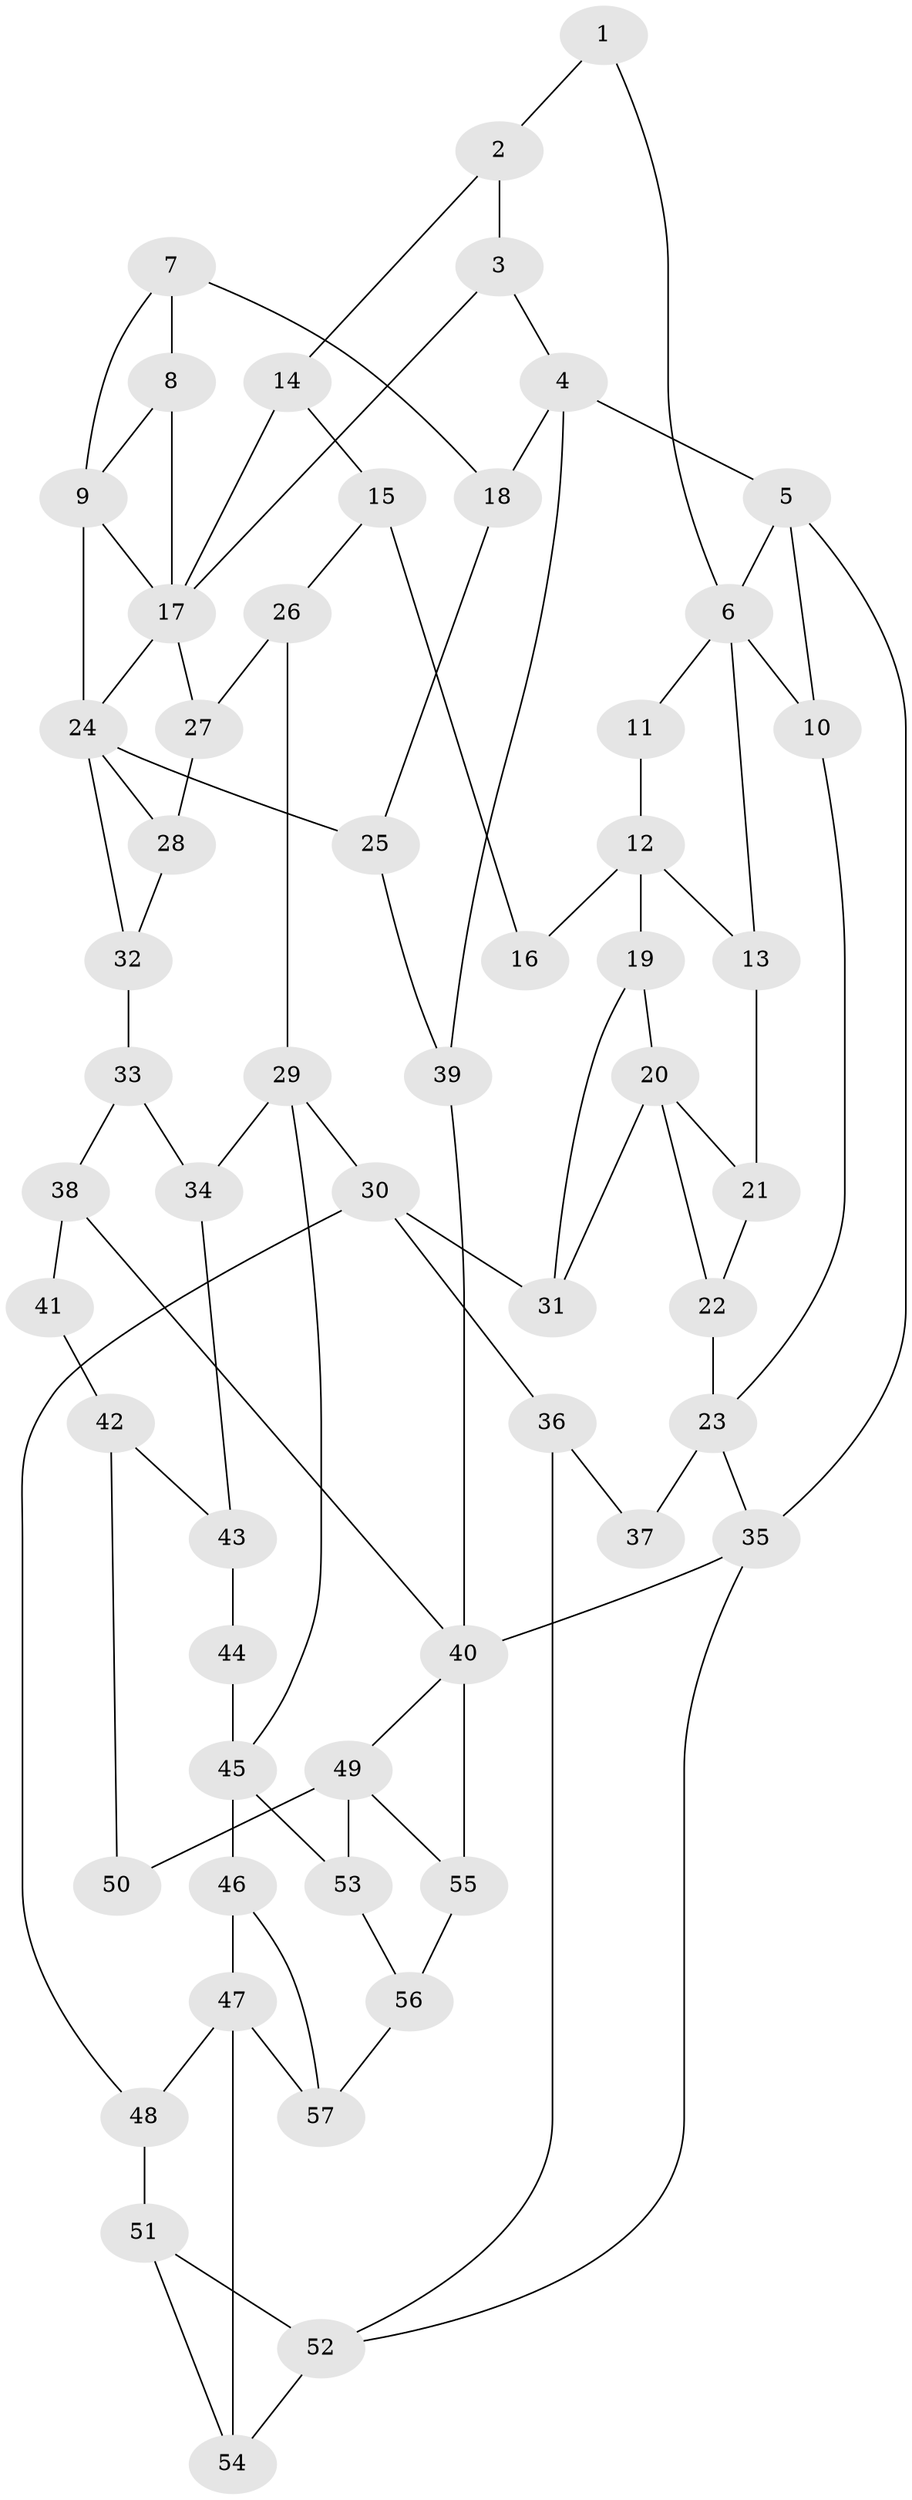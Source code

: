 // original degree distribution, {3: 0.061946902654867256, 5: 0.5221238938053098, 6: 0.23893805309734514, 4: 0.17699115044247787}
// Generated by graph-tools (version 1.1) at 2025/54/03/04/25 22:54:21]
// undirected, 57 vertices, 93 edges
graph export_dot {
  node [color=gray90,style=filled];
  1;
  2;
  3;
  4;
  5;
  6;
  7;
  8;
  9;
  10;
  11;
  12;
  13;
  14;
  15;
  16;
  17;
  18;
  19;
  20;
  21;
  22;
  23;
  24;
  25;
  26;
  27;
  28;
  29;
  30;
  31;
  32;
  33;
  34;
  35;
  36;
  37;
  38;
  39;
  40;
  41;
  42;
  43;
  44;
  45;
  46;
  47;
  48;
  49;
  50;
  51;
  52;
  53;
  54;
  55;
  56;
  57;
  1 -- 2 [weight=1.0];
  1 -- 6 [weight=1.0];
  2 -- 3 [weight=1.0];
  2 -- 14 [weight=1.0];
  3 -- 4 [weight=1.0];
  3 -- 17 [weight=1.0];
  4 -- 5 [weight=1.0];
  4 -- 18 [weight=1.0];
  4 -- 39 [weight=1.0];
  5 -- 6 [weight=1.0];
  5 -- 10 [weight=1.0];
  5 -- 35 [weight=1.0];
  6 -- 10 [weight=1.0];
  6 -- 11 [weight=1.0];
  6 -- 13 [weight=1.0];
  7 -- 8 [weight=1.0];
  7 -- 9 [weight=1.0];
  7 -- 18 [weight=1.0];
  8 -- 9 [weight=1.0];
  8 -- 17 [weight=1.0];
  9 -- 17 [weight=1.0];
  9 -- 24 [weight=1.0];
  10 -- 23 [weight=1.0];
  11 -- 12 [weight=2.0];
  12 -- 13 [weight=1.0];
  12 -- 16 [weight=2.0];
  12 -- 19 [weight=1.0];
  13 -- 21 [weight=1.0];
  14 -- 15 [weight=2.0];
  14 -- 17 [weight=1.0];
  15 -- 16 [weight=2.0];
  15 -- 26 [weight=2.0];
  17 -- 24 [weight=1.0];
  17 -- 27 [weight=1.0];
  18 -- 25 [weight=1.0];
  19 -- 20 [weight=1.0];
  19 -- 31 [weight=1.0];
  20 -- 21 [weight=1.0];
  20 -- 22 [weight=1.0];
  20 -- 31 [weight=1.0];
  21 -- 22 [weight=1.0];
  22 -- 23 [weight=2.0];
  23 -- 35 [weight=1.0];
  23 -- 37 [weight=2.0];
  24 -- 25 [weight=1.0];
  24 -- 28 [weight=1.0];
  24 -- 32 [weight=1.0];
  25 -- 39 [weight=1.0];
  26 -- 27 [weight=1.0];
  26 -- 29 [weight=2.0];
  27 -- 28 [weight=1.0];
  28 -- 32 [weight=1.0];
  29 -- 30 [weight=2.0];
  29 -- 34 [weight=1.0];
  29 -- 45 [weight=1.0];
  30 -- 31 [weight=2.0];
  30 -- 36 [weight=1.0];
  30 -- 48 [weight=1.0];
  32 -- 33 [weight=1.0];
  33 -- 34 [weight=1.0];
  33 -- 38 [weight=1.0];
  34 -- 43 [weight=1.0];
  35 -- 40 [weight=1.0];
  35 -- 52 [weight=1.0];
  36 -- 37 [weight=1.0];
  36 -- 52 [weight=1.0];
  38 -- 40 [weight=1.0];
  38 -- 41 [weight=2.0];
  39 -- 40 [weight=2.0];
  40 -- 49 [weight=1.0];
  40 -- 55 [weight=1.0];
  41 -- 42 [weight=1.0];
  42 -- 43 [weight=1.0];
  42 -- 50 [weight=1.0];
  43 -- 44 [weight=1.0];
  44 -- 45 [weight=2.0];
  45 -- 46 [weight=1.0];
  45 -- 53 [weight=2.0];
  46 -- 47 [weight=1.0];
  46 -- 57 [weight=1.0];
  47 -- 48 [weight=1.0];
  47 -- 54 [weight=3.0];
  47 -- 57 [weight=1.0];
  48 -- 51 [weight=1.0];
  49 -- 50 [weight=2.0];
  49 -- 53 [weight=2.0];
  49 -- 55 [weight=1.0];
  51 -- 52 [weight=3.0];
  51 -- 54 [weight=2.0];
  52 -- 54 [weight=1.0];
  53 -- 56 [weight=1.0];
  55 -- 56 [weight=1.0];
  56 -- 57 [weight=1.0];
}

